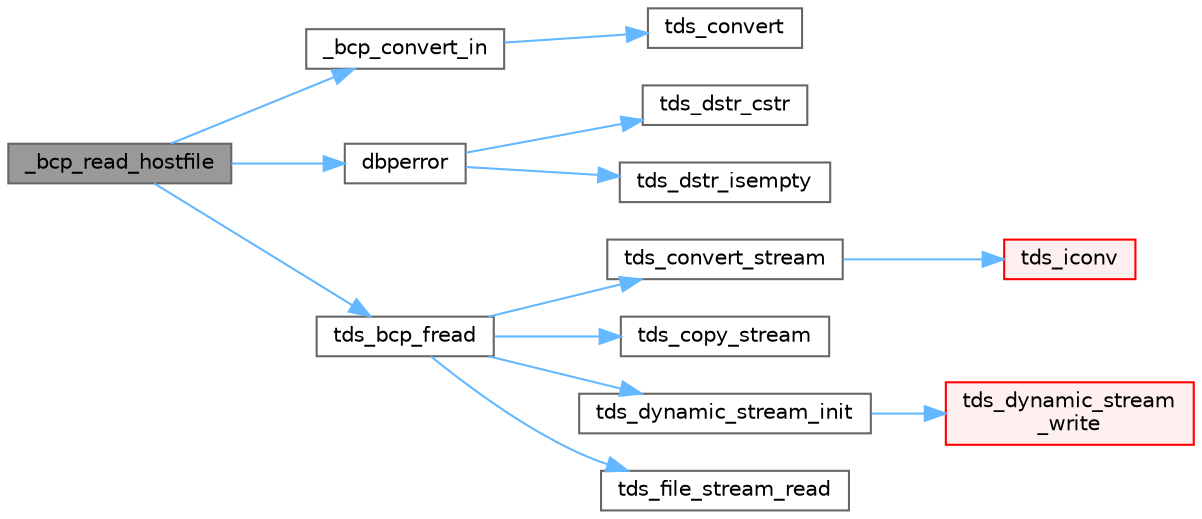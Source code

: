 digraph "_bcp_read_hostfile"
{
 // LATEX_PDF_SIZE
  bgcolor="transparent";
  edge [fontname=Helvetica,fontsize=10,labelfontname=Helvetica,labelfontsize=10];
  node [fontname=Helvetica,fontsize=10,shape=box,height=0.2,width=0.4];
  rankdir="LR";
  Node1 [id="Node000001",label="_bcp_read_hostfile",height=0.2,width=0.4,color="gray40", fillcolor="grey60", style="filled", fontcolor="black",tooltip=" "];
  Node1 -> Node2 [id="edge1_Node000001_Node000002",color="steelblue1",style="solid",tooltip=" "];
  Node2 [id="Node000002",label="_bcp_convert_in",height=0.2,width=0.4,color="grey40", fillcolor="white", style="filled",URL="$a01452.html#a4e7740b6f755d7d3f2502a47b7d71a85",tooltip="Convert column for input to a table."];
  Node2 -> Node3 [id="edge2_Node000002_Node000003",color="steelblue1",style="solid",tooltip=" "];
  Node3 [id="Node000003",label="tds_convert",height=0.2,width=0.4,color="grey40", fillcolor="white", style="filled",URL="$a00575.html#gad83c146aa5ba3f1515557d6b5248494a",tooltip="tds_convert convert a type to another."];
  Node1 -> Node4 [id="edge3_Node000001_Node000004",color="steelblue1",style="solid",tooltip=" "];
  Node4 [id="Node000004",label="dbperror",height=0.2,width=0.4,color="grey40", fillcolor="white", style="filled",URL="$a00569.html#ga302a4ce6559b81808e3be51615cd1b67",tooltip="Call client-installed error handler."];
  Node4 -> Node5 [id="edge4_Node000004_Node000005",color="steelblue1",style="solid",tooltip=" "];
  Node5 [id="Node000005",label="tds_dstr_cstr",height=0.2,width=0.4,color="grey40", fillcolor="white", style="filled",URL="$a00581.html#gac536f0e4d77d3cff5702719362ec1766",tooltip="Returns a C version (NUL terminated string) of dstr."];
  Node4 -> Node6 [id="edge5_Node000004_Node000006",color="steelblue1",style="solid",tooltip=" "];
  Node6 [id="Node000006",label="tds_dstr_isempty",height=0.2,width=0.4,color="grey40", fillcolor="white", style="filled",URL="$a00581.html#ga197c6af67f2e7469d06c2aa055917b1e",tooltip="test if string is empty"];
  Node1 -> Node7 [id="edge6_Node000001_Node000007",color="steelblue1",style="solid",tooltip=" "];
  Node7 [id="Node000007",label="tds_bcp_fread",height=0.2,width=0.4,color="grey40", fillcolor="white", style="filled",URL="$a00251.html#a86ac92bd8a3c61a413d27150ec9bc202",tooltip="Read a data file, passing the data through iconv()."];
  Node7 -> Node8 [id="edge7_Node000007_Node000008",color="steelblue1",style="solid",tooltip=" "];
  Node8 [id="Node000008",label="tds_convert_stream",height=0.2,width=0.4,color="grey40", fillcolor="white", style="filled",URL="$a01467.html#a9d8eb43a81ff58ab423dce0ce95b9564",tooltip="Reads and writes from a stream converting characters."];
  Node8 -> Node9 [id="edge8_Node000008_Node000009",color="steelblue1",style="solid",tooltip=" "];
  Node9 [id="Node000009",label="tds_iconv",height=0.2,width=0.4,color="red", fillcolor="#FFF0F0", style="filled",URL="$a00576.html#ga87db49044919f1bc84c0ff5e9ab00304",tooltip="Wrapper around iconv(3)."];
  Node7 -> Node12 [id="edge9_Node000007_Node000012",color="steelblue1",style="solid",tooltip=" "];
  Node12 [id="Node000012",label="tds_copy_stream",height=0.2,width=0.4,color="grey40", fillcolor="white", style="filled",URL="$a01467.html#a50bc3749988d1c3c441044fc07ab44e4",tooltip="Reads and writes from a stream to another."];
  Node7 -> Node13 [id="edge10_Node000007_Node000013",color="steelblue1",style="solid",tooltip=" "];
  Node13 [id="Node000013",label="tds_dynamic_stream_init",height=0.2,width=0.4,color="grey40", fillcolor="white", style="filled",URL="$a01467.html#a4f9e40da6941cb9407d0da5bc3030517",tooltip="Initialize a dynamic output stream."];
  Node13 -> Node14 [id="edge11_Node000013_Node000014",color="steelblue1",style="solid",tooltip=" "];
  Node14 [id="Node000014",label="tds_dynamic_stream\l_write",height=0.2,width=0.4,color="red", fillcolor="#FFF0F0", style="filled",URL="$a01467.html#abaf688c85ea04a2392103d519a55d04e",tooltip="Writes data to a dynamic allocated buffer."];
  Node7 -> Node16 [id="edge12_Node000007_Node000016",color="steelblue1",style="solid",tooltip=" "];
  Node16 [id="Node000016",label="tds_file_stream_read",height=0.2,width=0.4,color="grey40", fillcolor="white", style="filled",URL="$a00251.html#a1b83c9db016b481aa1fa0352f976d50d",tooltip="Reads a chunk of data from file stream checking for terminator."];
}
